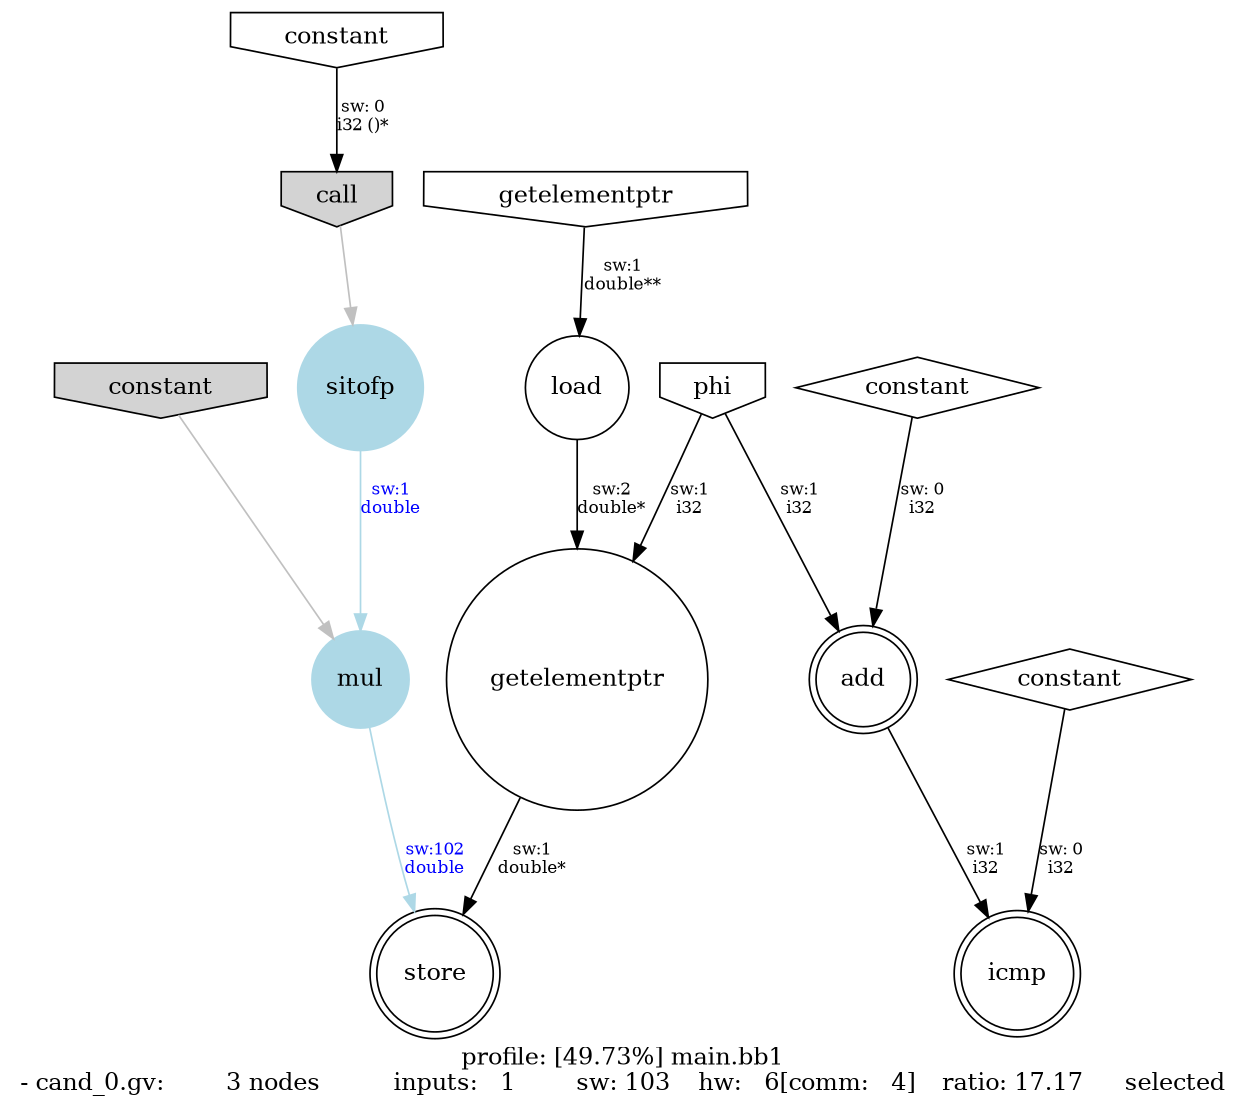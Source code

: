 digraph G {
size = "8.3,11.7"; //a4 size
label = "profile: [49.73%] main.bb1\n- cand_0.gv: 	   3 nodes 	 inputs:   1 	 sw: 103 	 hw:   6[comm:   4] 	 ratio: 17.17 	 selected"
node_0 [ label = "phi" shape = "invhouse" rank = "source"];
node_1 [ label = "load" shape = "circle"];
node_2 [ label = "getelementptr" shape = "invhouse" rank = "source"];
node_3 [ label = "getelementptr" shape = "circle"];
node_4 [ label = "call" shape = "circle"];
node_5 [ label = "constant" shape = "invhouse" rank = "source"];
node_6 [ label = "sitofp" shape = "circle" style = "filled" color = "lightblue" ];
node_7 [ label = "mul" shape = "circle" style = "filled" color = "lightblue" ];
node_8 [ label = "constant" shape = "diamond" shape = "invhouse" rank = "source" style = "filled"                    bgcolor = "lightblue" ];
node_9 [ label = "store" shape = "doublecircle" rank = "sink"];
node_10 [ label = "add" shape = "doublecircle" rank = "sink"];
node_11 [ label = "constant" shape = "diamond"];
node_12 [ label = "icmp" shape = "doublecircle" rank = "sink"];
node_13 [ label = "constant" shape = "diamond"];
node_2 -> node_1 [ fontsize = 10 label = "sw:1\ndouble**"  ];
node_1 -> node_3 [ fontsize = 10 label = "sw:2\ndouble*"  ];
node_0 -> node_3 [ fontsize = 10 label = "sw:1\ni32"  ];
node_5 -> node_4 [ fontsize = 10 label = "sw: 0\ni32 ()*"  ];
node_4 -> node_6 [ fontsize = 10 label = "sw:1\ni32"  color = "gray" label = "" ];
node_6 -> node_7 [ fontsize = 10 label = "sw:1\ndouble"  fontcolor = "blue" color = "lightblue"  ];
node_8 -> node_7 [ fontsize = 10 label = "sw: 0\ndouble"  color = "gray" label = "" ];
node_7 -> node_9 [ fontsize = 10 label = "sw:102\ndouble"  fontcolor = "blue" color = "lightblue"  ];
node_3 -> node_9 [ fontsize = 10 label = "sw:1\ndouble*"  ];
node_0 -> node_10 [ fontsize = 10 label = "sw:1\ni32"  ];
node_11 -> node_10 [ fontsize = 10 label = "sw: 0\ni32"  ];
node_10 -> node_12 [ fontsize = 10 label = "sw:1\ni32"  ];
node_13 -> node_12 [ fontsize = 10 label = "sw: 0\ni32"  ];


/* Additional source nodes */
node_4 [ shape = "invhouse" rank = "source" style = "filled" bgcolor = "lightblue" ];
}
